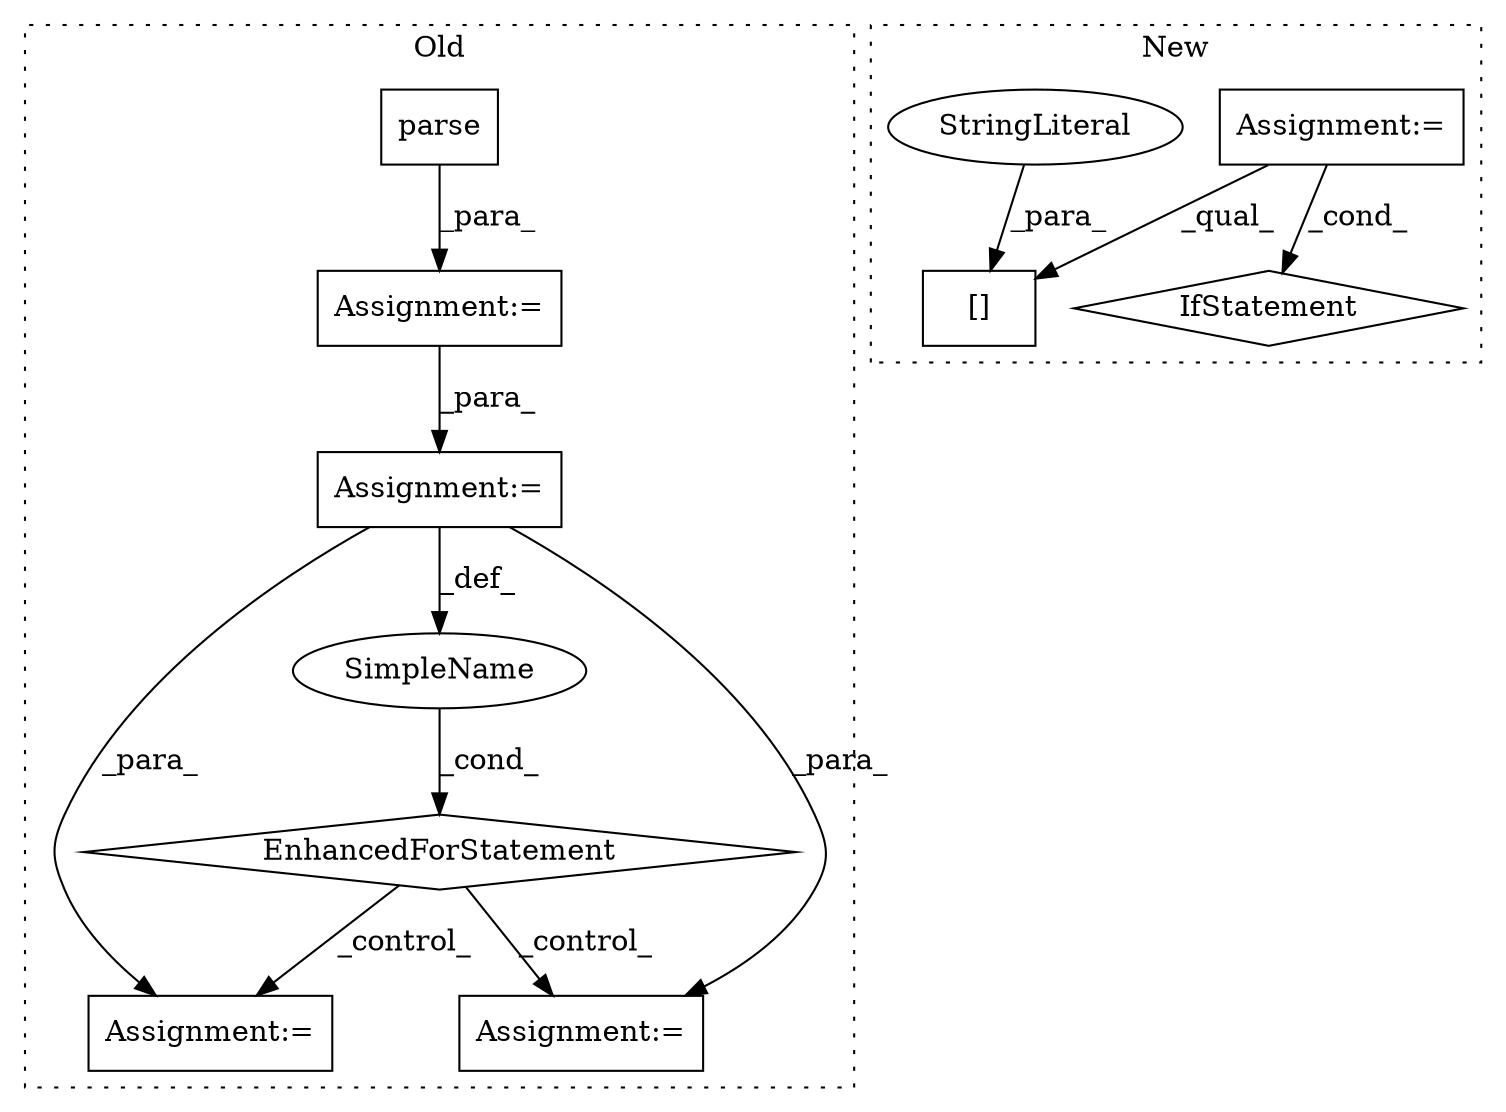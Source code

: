 digraph G {
subgraph cluster0 {
1 [label="parse" a="32" s="1241,1256" l="6,1" shape="box"];
3 [label="Assignment:=" a="7" s="1233" l="1" shape="box"];
4 [label="Assignment:=" a="7" s="1265,1357" l="57,2" shape="box"];
5 [label="EnhancedForStatement" a="70" s="1265,1357" l="57,2" shape="diamond"];
7 [label="SimpleName" a="42" s="1326" l="5" shape="ellipse"];
8 [label="Assignment:=" a="7" s="1606,1702" l="65,2" shape="box"];
11 [label="Assignment:=" a="7" s="1474" l="1" shape="box"];
label = "Old";
style="dotted";
}
subgraph cluster1 {
2 [label="IfStatement" a="25" s="2110,2140" l="4,2" shape="diamond"];
6 [label="Assignment:=" a="7" s="1992,2100" l="53,2" shape="box"];
9 [label="[]" a="2" s="2114,2127" l="3,1" shape="box"];
10 [label="StringLiteral" a="45" s="2117" l="10" shape="ellipse"];
label = "New";
style="dotted";
}
1 -> 3 [label="_para_"];
3 -> 4 [label="_para_"];
4 -> 11 [label="_para_"];
4 -> 7 [label="_def_"];
4 -> 8 [label="_para_"];
5 -> 8 [label="_control_"];
5 -> 11 [label="_control_"];
6 -> 9 [label="_qual_"];
6 -> 2 [label="_cond_"];
7 -> 5 [label="_cond_"];
10 -> 9 [label="_para_"];
}
